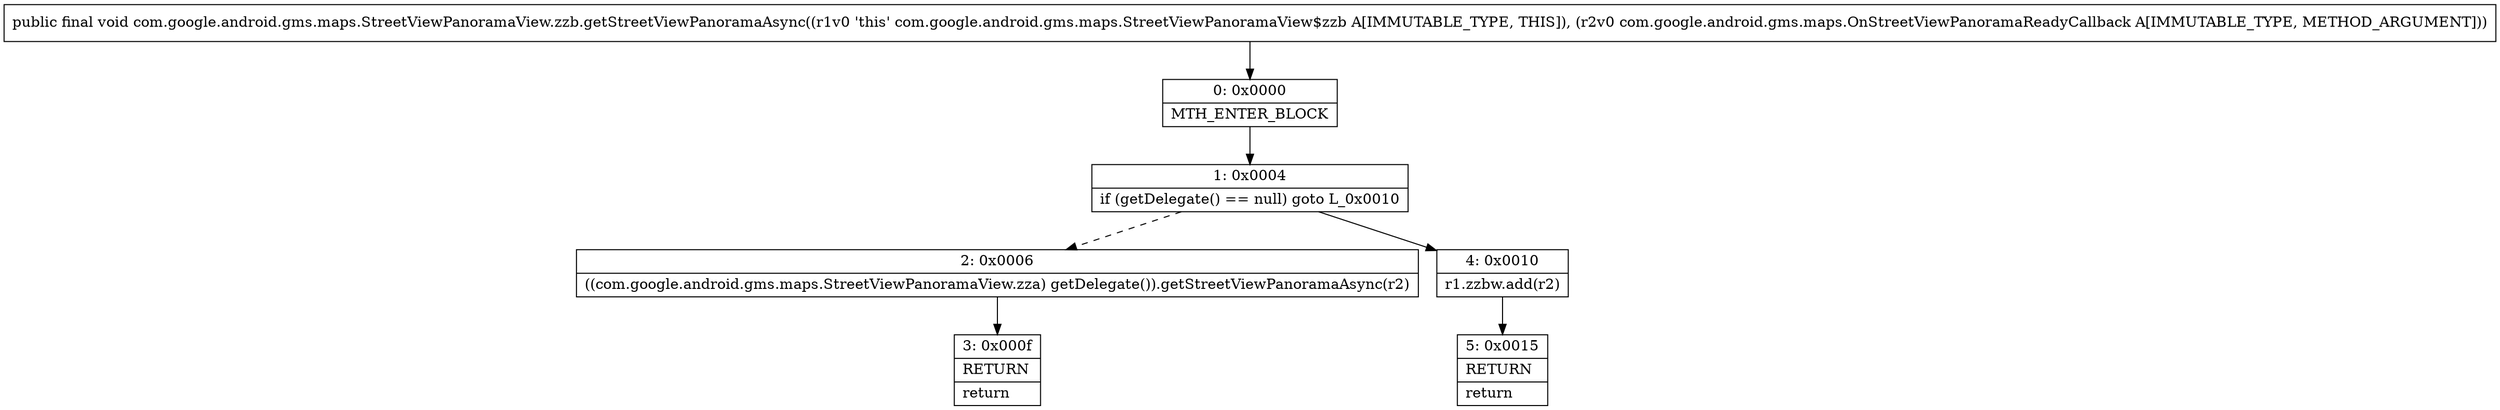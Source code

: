 digraph "CFG forcom.google.android.gms.maps.StreetViewPanoramaView.zzb.getStreetViewPanoramaAsync(Lcom\/google\/android\/gms\/maps\/OnStreetViewPanoramaReadyCallback;)V" {
Node_0 [shape=record,label="{0\:\ 0x0000|MTH_ENTER_BLOCK\l}"];
Node_1 [shape=record,label="{1\:\ 0x0004|if (getDelegate() == null) goto L_0x0010\l}"];
Node_2 [shape=record,label="{2\:\ 0x0006|((com.google.android.gms.maps.StreetViewPanoramaView.zza) getDelegate()).getStreetViewPanoramaAsync(r2)\l}"];
Node_3 [shape=record,label="{3\:\ 0x000f|RETURN\l|return\l}"];
Node_4 [shape=record,label="{4\:\ 0x0010|r1.zzbw.add(r2)\l}"];
Node_5 [shape=record,label="{5\:\ 0x0015|RETURN\l|return\l}"];
MethodNode[shape=record,label="{public final void com.google.android.gms.maps.StreetViewPanoramaView.zzb.getStreetViewPanoramaAsync((r1v0 'this' com.google.android.gms.maps.StreetViewPanoramaView$zzb A[IMMUTABLE_TYPE, THIS]), (r2v0 com.google.android.gms.maps.OnStreetViewPanoramaReadyCallback A[IMMUTABLE_TYPE, METHOD_ARGUMENT])) }"];
MethodNode -> Node_0;
Node_0 -> Node_1;
Node_1 -> Node_2[style=dashed];
Node_1 -> Node_4;
Node_2 -> Node_3;
Node_4 -> Node_5;
}

